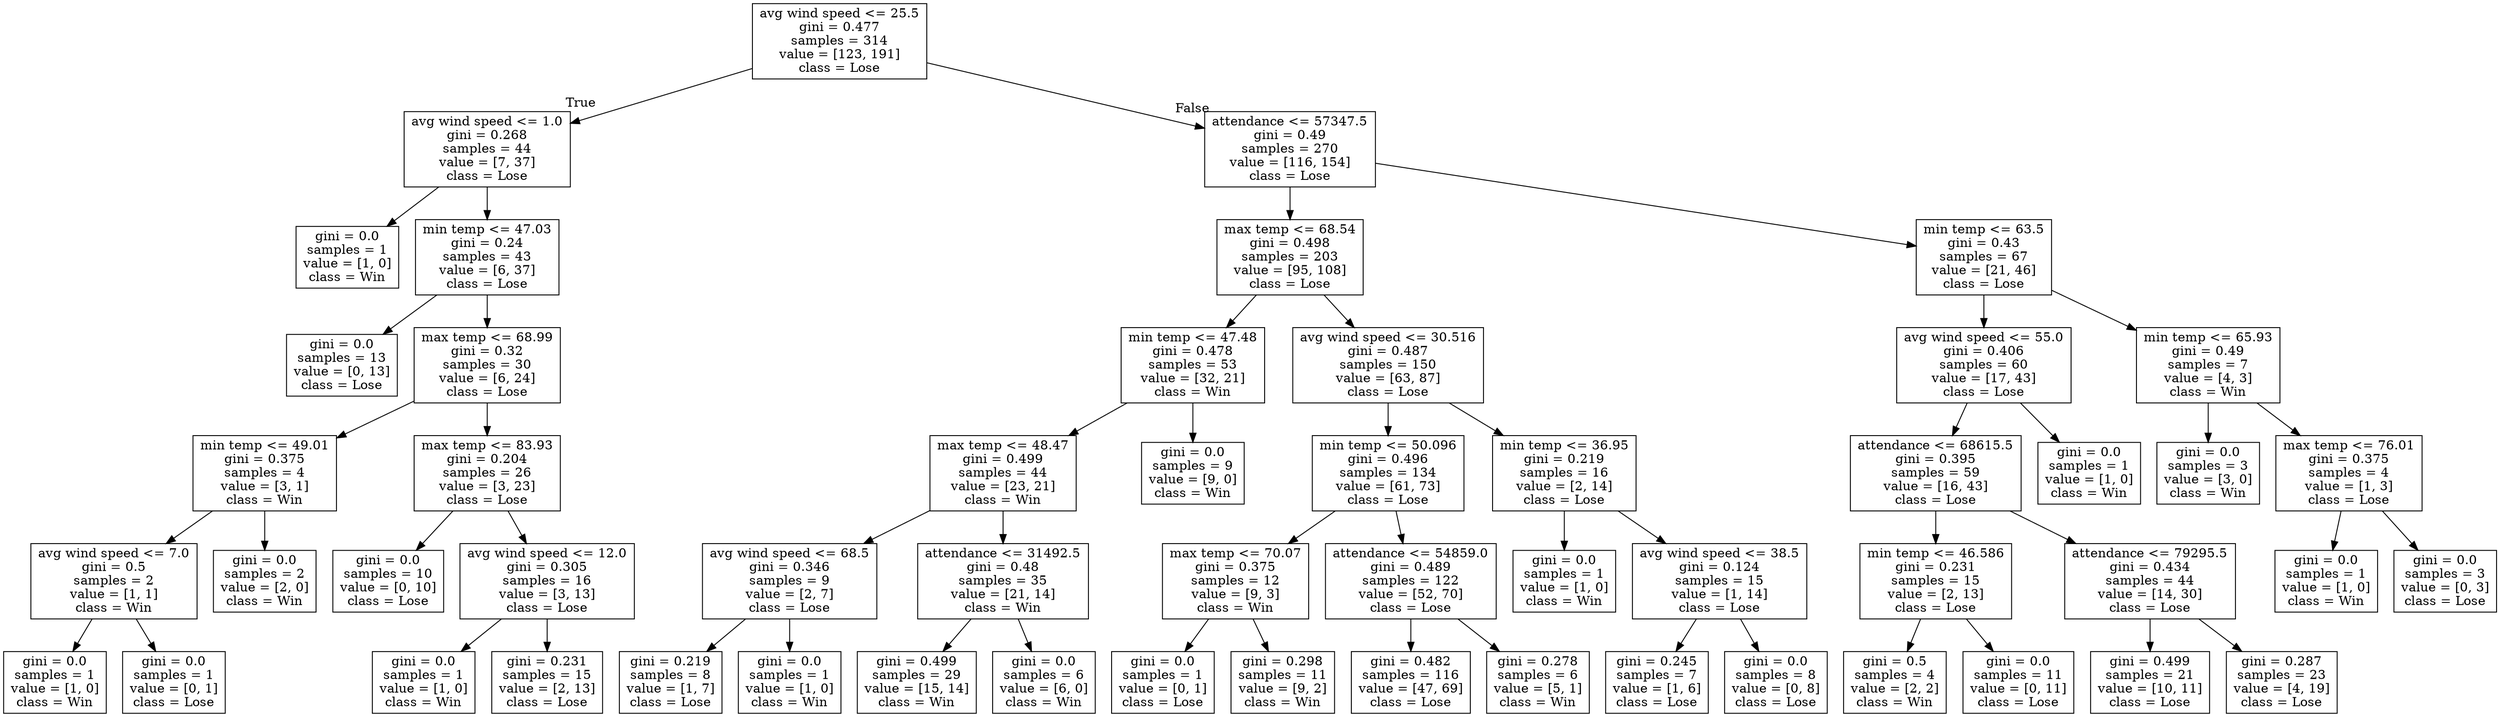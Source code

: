 digraph Tree {
node [shape=box] ;
0 [label="avg wind speed <= 25.5\ngini = 0.477\nsamples = 314\nvalue = [123, 191]\nclass = Lose"] ;
1 [label="avg wind speed <= 1.0\ngini = 0.268\nsamples = 44\nvalue = [7, 37]\nclass = Lose"] ;
0 -> 1 [labeldistance=2.5, labelangle=45, headlabel="True"] ;
2 [label="gini = 0.0\nsamples = 1\nvalue = [1, 0]\nclass = Win"] ;
1 -> 2 ;
3 [label="min temp <= 47.03\ngini = 0.24\nsamples = 43\nvalue = [6, 37]\nclass = Lose"] ;
1 -> 3 ;
4 [label="gini = 0.0\nsamples = 13\nvalue = [0, 13]\nclass = Lose"] ;
3 -> 4 ;
5 [label="max temp <= 68.99\ngini = 0.32\nsamples = 30\nvalue = [6, 24]\nclass = Lose"] ;
3 -> 5 ;
6 [label="min temp <= 49.01\ngini = 0.375\nsamples = 4\nvalue = [3, 1]\nclass = Win"] ;
5 -> 6 ;
7 [label="avg wind speed <= 7.0\ngini = 0.5\nsamples = 2\nvalue = [1, 1]\nclass = Win"] ;
6 -> 7 ;
8 [label="gini = 0.0\nsamples = 1\nvalue = [1, 0]\nclass = Win"] ;
7 -> 8 ;
9 [label="gini = 0.0\nsamples = 1\nvalue = [0, 1]\nclass = Lose"] ;
7 -> 9 ;
10 [label="gini = 0.0\nsamples = 2\nvalue = [2, 0]\nclass = Win"] ;
6 -> 10 ;
11 [label="max temp <= 83.93\ngini = 0.204\nsamples = 26\nvalue = [3, 23]\nclass = Lose"] ;
5 -> 11 ;
12 [label="gini = 0.0\nsamples = 10\nvalue = [0, 10]\nclass = Lose"] ;
11 -> 12 ;
13 [label="avg wind speed <= 12.0\ngini = 0.305\nsamples = 16\nvalue = [3, 13]\nclass = Lose"] ;
11 -> 13 ;
14 [label="gini = 0.0\nsamples = 1\nvalue = [1, 0]\nclass = Win"] ;
13 -> 14 ;
15 [label="gini = 0.231\nsamples = 15\nvalue = [2, 13]\nclass = Lose"] ;
13 -> 15 ;
16 [label="attendance <= 57347.5\ngini = 0.49\nsamples = 270\nvalue = [116, 154]\nclass = Lose"] ;
0 -> 16 [labeldistance=2.5, labelangle=-45, headlabel="False"] ;
17 [label="max temp <= 68.54\ngini = 0.498\nsamples = 203\nvalue = [95, 108]\nclass = Lose"] ;
16 -> 17 ;
18 [label="min temp <= 47.48\ngini = 0.478\nsamples = 53\nvalue = [32, 21]\nclass = Win"] ;
17 -> 18 ;
19 [label="max temp <= 48.47\ngini = 0.499\nsamples = 44\nvalue = [23, 21]\nclass = Win"] ;
18 -> 19 ;
20 [label="avg wind speed <= 68.5\ngini = 0.346\nsamples = 9\nvalue = [2, 7]\nclass = Lose"] ;
19 -> 20 ;
21 [label="gini = 0.219\nsamples = 8\nvalue = [1, 7]\nclass = Lose"] ;
20 -> 21 ;
22 [label="gini = 0.0\nsamples = 1\nvalue = [1, 0]\nclass = Win"] ;
20 -> 22 ;
23 [label="attendance <= 31492.5\ngini = 0.48\nsamples = 35\nvalue = [21, 14]\nclass = Win"] ;
19 -> 23 ;
24 [label="gini = 0.499\nsamples = 29\nvalue = [15, 14]\nclass = Win"] ;
23 -> 24 ;
25 [label="gini = 0.0\nsamples = 6\nvalue = [6, 0]\nclass = Win"] ;
23 -> 25 ;
26 [label="gini = 0.0\nsamples = 9\nvalue = [9, 0]\nclass = Win"] ;
18 -> 26 ;
27 [label="avg wind speed <= 30.516\ngini = 0.487\nsamples = 150\nvalue = [63, 87]\nclass = Lose"] ;
17 -> 27 ;
28 [label="min temp <= 50.096\ngini = 0.496\nsamples = 134\nvalue = [61, 73]\nclass = Lose"] ;
27 -> 28 ;
29 [label="max temp <= 70.07\ngini = 0.375\nsamples = 12\nvalue = [9, 3]\nclass = Win"] ;
28 -> 29 ;
30 [label="gini = 0.0\nsamples = 1\nvalue = [0, 1]\nclass = Lose"] ;
29 -> 30 ;
31 [label="gini = 0.298\nsamples = 11\nvalue = [9, 2]\nclass = Win"] ;
29 -> 31 ;
32 [label="attendance <= 54859.0\ngini = 0.489\nsamples = 122\nvalue = [52, 70]\nclass = Lose"] ;
28 -> 32 ;
33 [label="gini = 0.482\nsamples = 116\nvalue = [47, 69]\nclass = Lose"] ;
32 -> 33 ;
34 [label="gini = 0.278\nsamples = 6\nvalue = [5, 1]\nclass = Win"] ;
32 -> 34 ;
35 [label="min temp <= 36.95\ngini = 0.219\nsamples = 16\nvalue = [2, 14]\nclass = Lose"] ;
27 -> 35 ;
36 [label="gini = 0.0\nsamples = 1\nvalue = [1, 0]\nclass = Win"] ;
35 -> 36 ;
37 [label="avg wind speed <= 38.5\ngini = 0.124\nsamples = 15\nvalue = [1, 14]\nclass = Lose"] ;
35 -> 37 ;
38 [label="gini = 0.245\nsamples = 7\nvalue = [1, 6]\nclass = Lose"] ;
37 -> 38 ;
39 [label="gini = 0.0\nsamples = 8\nvalue = [0, 8]\nclass = Lose"] ;
37 -> 39 ;
40 [label="min temp <= 63.5\ngini = 0.43\nsamples = 67\nvalue = [21, 46]\nclass = Lose"] ;
16 -> 40 ;
41 [label="avg wind speed <= 55.0\ngini = 0.406\nsamples = 60\nvalue = [17, 43]\nclass = Lose"] ;
40 -> 41 ;
42 [label="attendance <= 68615.5\ngini = 0.395\nsamples = 59\nvalue = [16, 43]\nclass = Lose"] ;
41 -> 42 ;
43 [label="min temp <= 46.586\ngini = 0.231\nsamples = 15\nvalue = [2, 13]\nclass = Lose"] ;
42 -> 43 ;
44 [label="gini = 0.5\nsamples = 4\nvalue = [2, 2]\nclass = Win"] ;
43 -> 44 ;
45 [label="gini = 0.0\nsamples = 11\nvalue = [0, 11]\nclass = Lose"] ;
43 -> 45 ;
46 [label="attendance <= 79295.5\ngini = 0.434\nsamples = 44\nvalue = [14, 30]\nclass = Lose"] ;
42 -> 46 ;
47 [label="gini = 0.499\nsamples = 21\nvalue = [10, 11]\nclass = Lose"] ;
46 -> 47 ;
48 [label="gini = 0.287\nsamples = 23\nvalue = [4, 19]\nclass = Lose"] ;
46 -> 48 ;
49 [label="gini = 0.0\nsamples = 1\nvalue = [1, 0]\nclass = Win"] ;
41 -> 49 ;
50 [label="min temp <= 65.93\ngini = 0.49\nsamples = 7\nvalue = [4, 3]\nclass = Win"] ;
40 -> 50 ;
51 [label="gini = 0.0\nsamples = 3\nvalue = [3, 0]\nclass = Win"] ;
50 -> 51 ;
52 [label="max temp <= 76.01\ngini = 0.375\nsamples = 4\nvalue = [1, 3]\nclass = Lose"] ;
50 -> 52 ;
53 [label="gini = 0.0\nsamples = 1\nvalue = [1, 0]\nclass = Win"] ;
52 -> 53 ;
54 [label="gini = 0.0\nsamples = 3\nvalue = [0, 3]\nclass = Lose"] ;
52 -> 54 ;
}